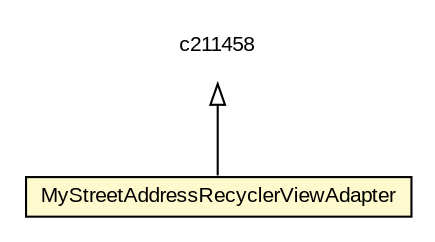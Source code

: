 #!/usr/local/bin/dot
#
# Class diagram 
# Generated by UMLGraph version R5_6-24-gf6e263 (http://www.umlgraph.org/)
#

digraph G {
	edge [fontname="arial",fontsize=10,labelfontname="arial",labelfontsize=10];
	node [fontname="arial",fontsize=10,shape=plaintext];
	nodesep=0.25;
	ranksep=0.5;
	// org.osmdroid.samplefragments.layouts.list.MyStreetAddressRecyclerViewAdapter
	c211063 [label=<<table title="org.osmdroid.samplefragments.layouts.list.MyStreetAddressRecyclerViewAdapter" border="0" cellborder="1" cellspacing="0" cellpadding="2" port="p" bgcolor="lemonChiffon" href="./MyStreetAddressRecyclerViewAdapter.html">
		<tr><td><table border="0" cellspacing="0" cellpadding="1">
<tr><td align="center" balign="center"> MyStreetAddressRecyclerViewAdapter </td></tr>
		</table></td></tr>
		</table>>, URL="./MyStreetAddressRecyclerViewAdapter.html", fontname="arial", fontcolor="black", fontsize=10.0];
	//org.osmdroid.samplefragments.layouts.list.MyStreetAddressRecyclerViewAdapter extends <any>
	c211458:p -> c211063:p [dir=back,arrowtail=empty];
}

